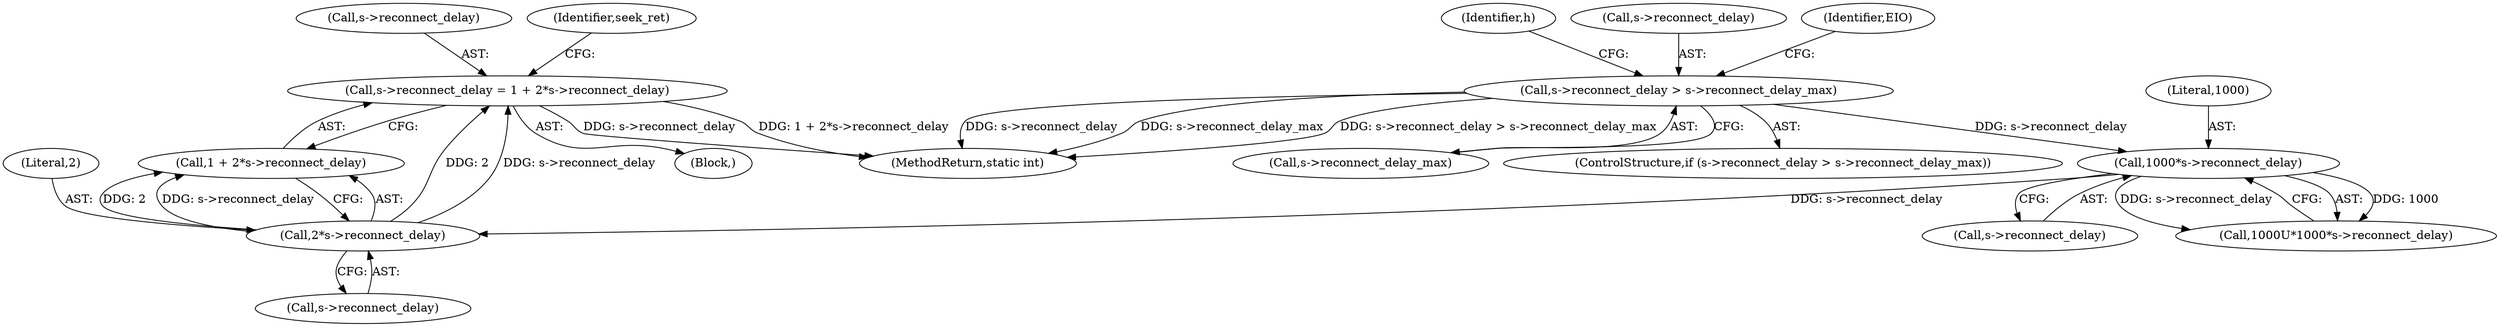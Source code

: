 digraph "0_FFmpeg_2a05c8f813de6f2278827734bf8102291e7484aa_4@API" {
"1000326" [label="(Call,s->reconnect_delay = 1 + 2*s->reconnect_delay)"];
"1000332" [label="(Call,2*s->reconnect_delay)"];
"1000321" [label="(Call,1000*s->reconnect_delay)"];
"1000299" [label="(Call,s->reconnect_delay > s->reconnect_delay_max)"];
"1000300" [label="(Call,s->reconnect_delay)"];
"1000286" [label="(Block,)"];
"1000330" [label="(Call,1 + 2*s->reconnect_delay)"];
"1000299" [label="(Call,s->reconnect_delay > s->reconnect_delay_max)"];
"1000338" [label="(Identifier,seek_ret)"];
"1000303" [label="(Call,s->reconnect_delay_max)"];
"1000370" [label="(MethodReturn,static int)"];
"1000334" [label="(Call,s->reconnect_delay)"];
"1000333" [label="(Literal,2)"];
"1000308" [label="(Identifier,EIO)"];
"1000321" [label="(Call,1000*s->reconnect_delay)"];
"1000332" [label="(Call,2*s->reconnect_delay)"];
"1000322" [label="(Literal,1000)"];
"1000323" [label="(Call,s->reconnect_delay)"];
"1000326" [label="(Call,s->reconnect_delay = 1 + 2*s->reconnect_delay)"];
"1000327" [label="(Call,s->reconnect_delay)"];
"1000319" [label="(Call,1000U*1000*s->reconnect_delay)"];
"1000298" [label="(ControlStructure,if (s->reconnect_delay > s->reconnect_delay_max))"];
"1000310" [label="(Identifier,h)"];
"1000326" -> "1000286"  [label="AST: "];
"1000326" -> "1000330"  [label="CFG: "];
"1000327" -> "1000326"  [label="AST: "];
"1000330" -> "1000326"  [label="AST: "];
"1000338" -> "1000326"  [label="CFG: "];
"1000326" -> "1000370"  [label="DDG: 1 + 2*s->reconnect_delay"];
"1000326" -> "1000370"  [label="DDG: s->reconnect_delay"];
"1000332" -> "1000326"  [label="DDG: 2"];
"1000332" -> "1000326"  [label="DDG: s->reconnect_delay"];
"1000332" -> "1000330"  [label="AST: "];
"1000332" -> "1000334"  [label="CFG: "];
"1000333" -> "1000332"  [label="AST: "];
"1000334" -> "1000332"  [label="AST: "];
"1000330" -> "1000332"  [label="CFG: "];
"1000332" -> "1000330"  [label="DDG: 2"];
"1000332" -> "1000330"  [label="DDG: s->reconnect_delay"];
"1000321" -> "1000332"  [label="DDG: s->reconnect_delay"];
"1000321" -> "1000319"  [label="AST: "];
"1000321" -> "1000323"  [label="CFG: "];
"1000322" -> "1000321"  [label="AST: "];
"1000323" -> "1000321"  [label="AST: "];
"1000319" -> "1000321"  [label="CFG: "];
"1000321" -> "1000319"  [label="DDG: 1000"];
"1000321" -> "1000319"  [label="DDG: s->reconnect_delay"];
"1000299" -> "1000321"  [label="DDG: s->reconnect_delay"];
"1000299" -> "1000298"  [label="AST: "];
"1000299" -> "1000303"  [label="CFG: "];
"1000300" -> "1000299"  [label="AST: "];
"1000303" -> "1000299"  [label="AST: "];
"1000308" -> "1000299"  [label="CFG: "];
"1000310" -> "1000299"  [label="CFG: "];
"1000299" -> "1000370"  [label="DDG: s->reconnect_delay_max"];
"1000299" -> "1000370"  [label="DDG: s->reconnect_delay > s->reconnect_delay_max"];
"1000299" -> "1000370"  [label="DDG: s->reconnect_delay"];
}
